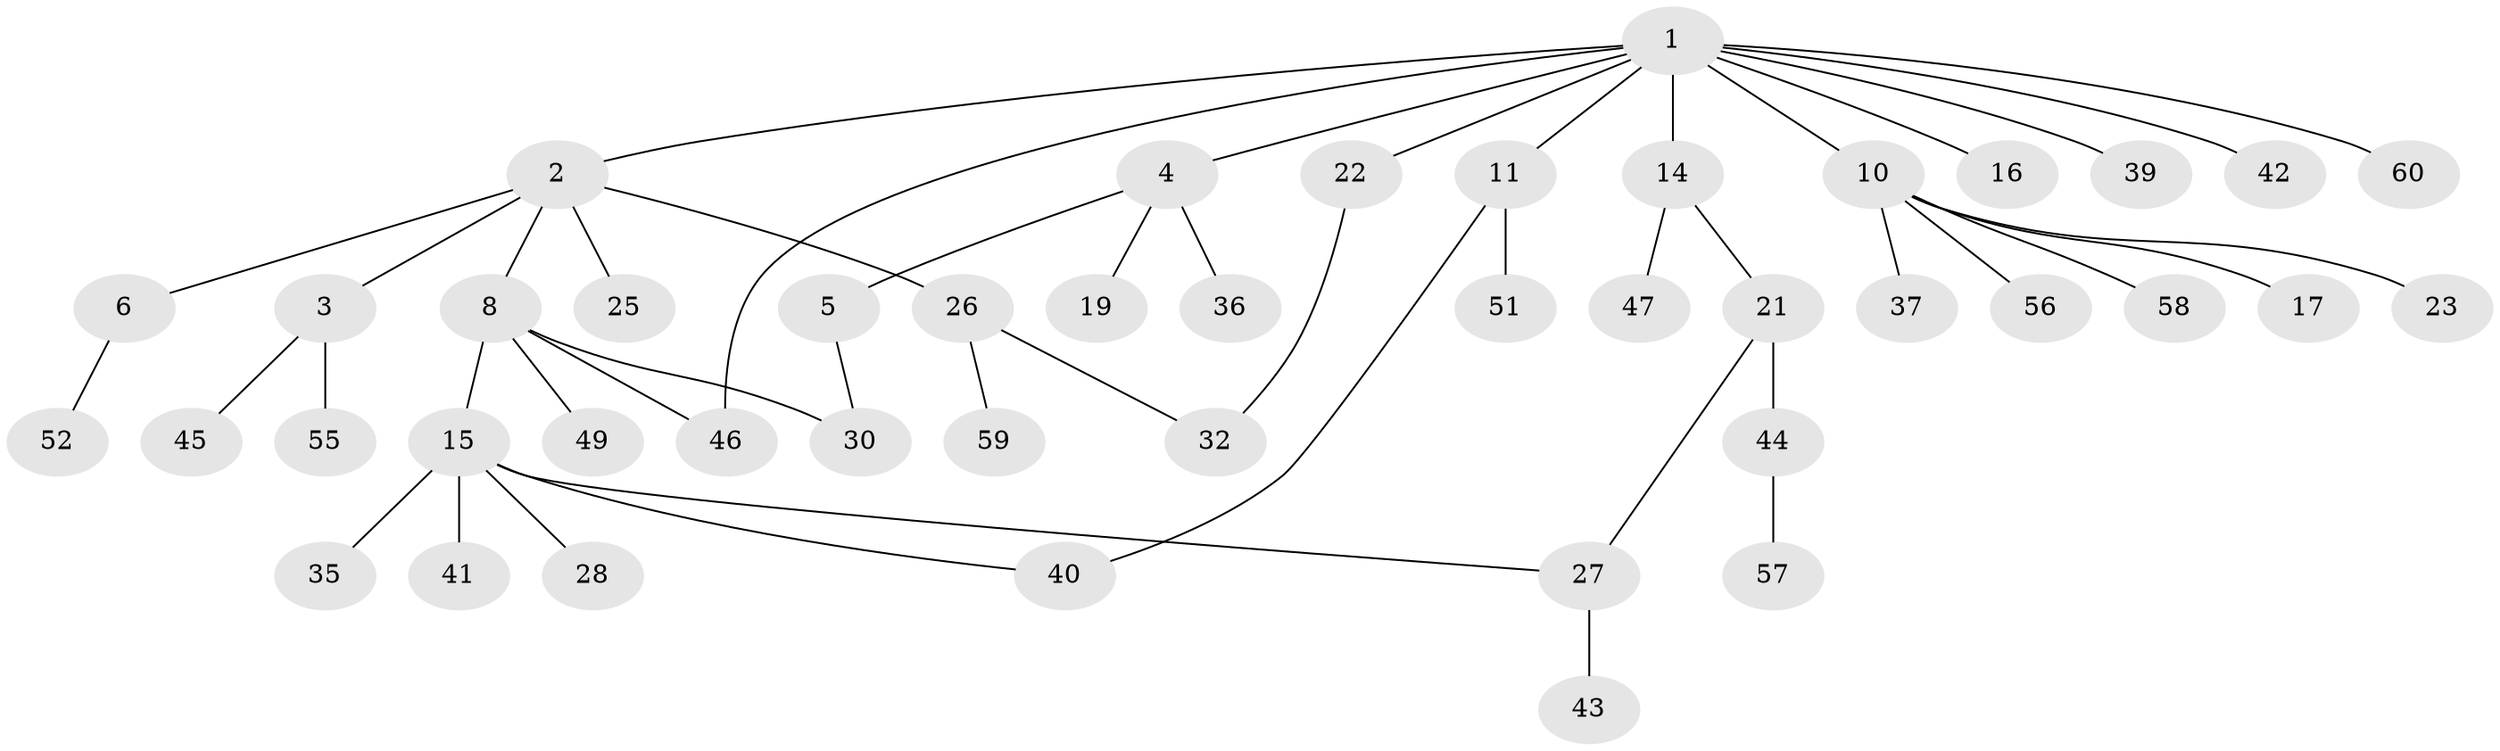 // original degree distribution, {11: 0.016666666666666666, 7: 0.016666666666666666, 3: 0.16666666666666666, 4: 0.03333333333333333, 2: 0.2833333333333333, 1: 0.45, 6: 0.016666666666666666, 5: 0.016666666666666666}
// Generated by graph-tools (version 1.1) at 2025/41/03/06/25 10:41:30]
// undirected, 44 vertices, 48 edges
graph export_dot {
graph [start="1"]
  node [color=gray90,style=filled];
  1 [super="+18"];
  2 [super="+20"];
  3 [super="+31"];
  4 [super="+24"];
  5 [super="+7"];
  6 [super="+9"];
  8 [super="+34"];
  10 [super="+12"];
  11 [super="+13"];
  14 [super="+29"];
  15 [super="+33"];
  16;
  17;
  19;
  21 [super="+48"];
  22;
  23 [super="+38"];
  25;
  26 [super="+53"];
  27;
  28;
  30 [super="+54"];
  32;
  35;
  36;
  37;
  39;
  40;
  41;
  42;
  43;
  44 [super="+50"];
  45;
  46;
  47;
  49;
  51;
  52;
  55;
  56;
  57;
  58;
  59;
  60;
  1 -- 2;
  1 -- 4;
  1 -- 10;
  1 -- 11;
  1 -- 14;
  1 -- 16;
  1 -- 22;
  1 -- 39;
  1 -- 46;
  1 -- 60;
  1 -- 42;
  2 -- 3;
  2 -- 6;
  2 -- 8;
  2 -- 25;
  2 -- 26;
  3 -- 45;
  3 -- 55;
  4 -- 5;
  4 -- 19;
  4 -- 36;
  5 -- 30;
  6 -- 52;
  8 -- 15;
  8 -- 49;
  8 -- 30;
  8 -- 46;
  10 -- 17;
  10 -- 23;
  10 -- 37;
  10 -- 56;
  10 -- 58;
  11 -- 40;
  11 -- 51;
  14 -- 21;
  14 -- 47;
  15 -- 27;
  15 -- 28;
  15 -- 41;
  15 -- 40;
  15 -- 35;
  21 -- 44;
  21 -- 27;
  22 -- 32;
  26 -- 59;
  26 -- 32;
  27 -- 43;
  44 -- 57;
}
